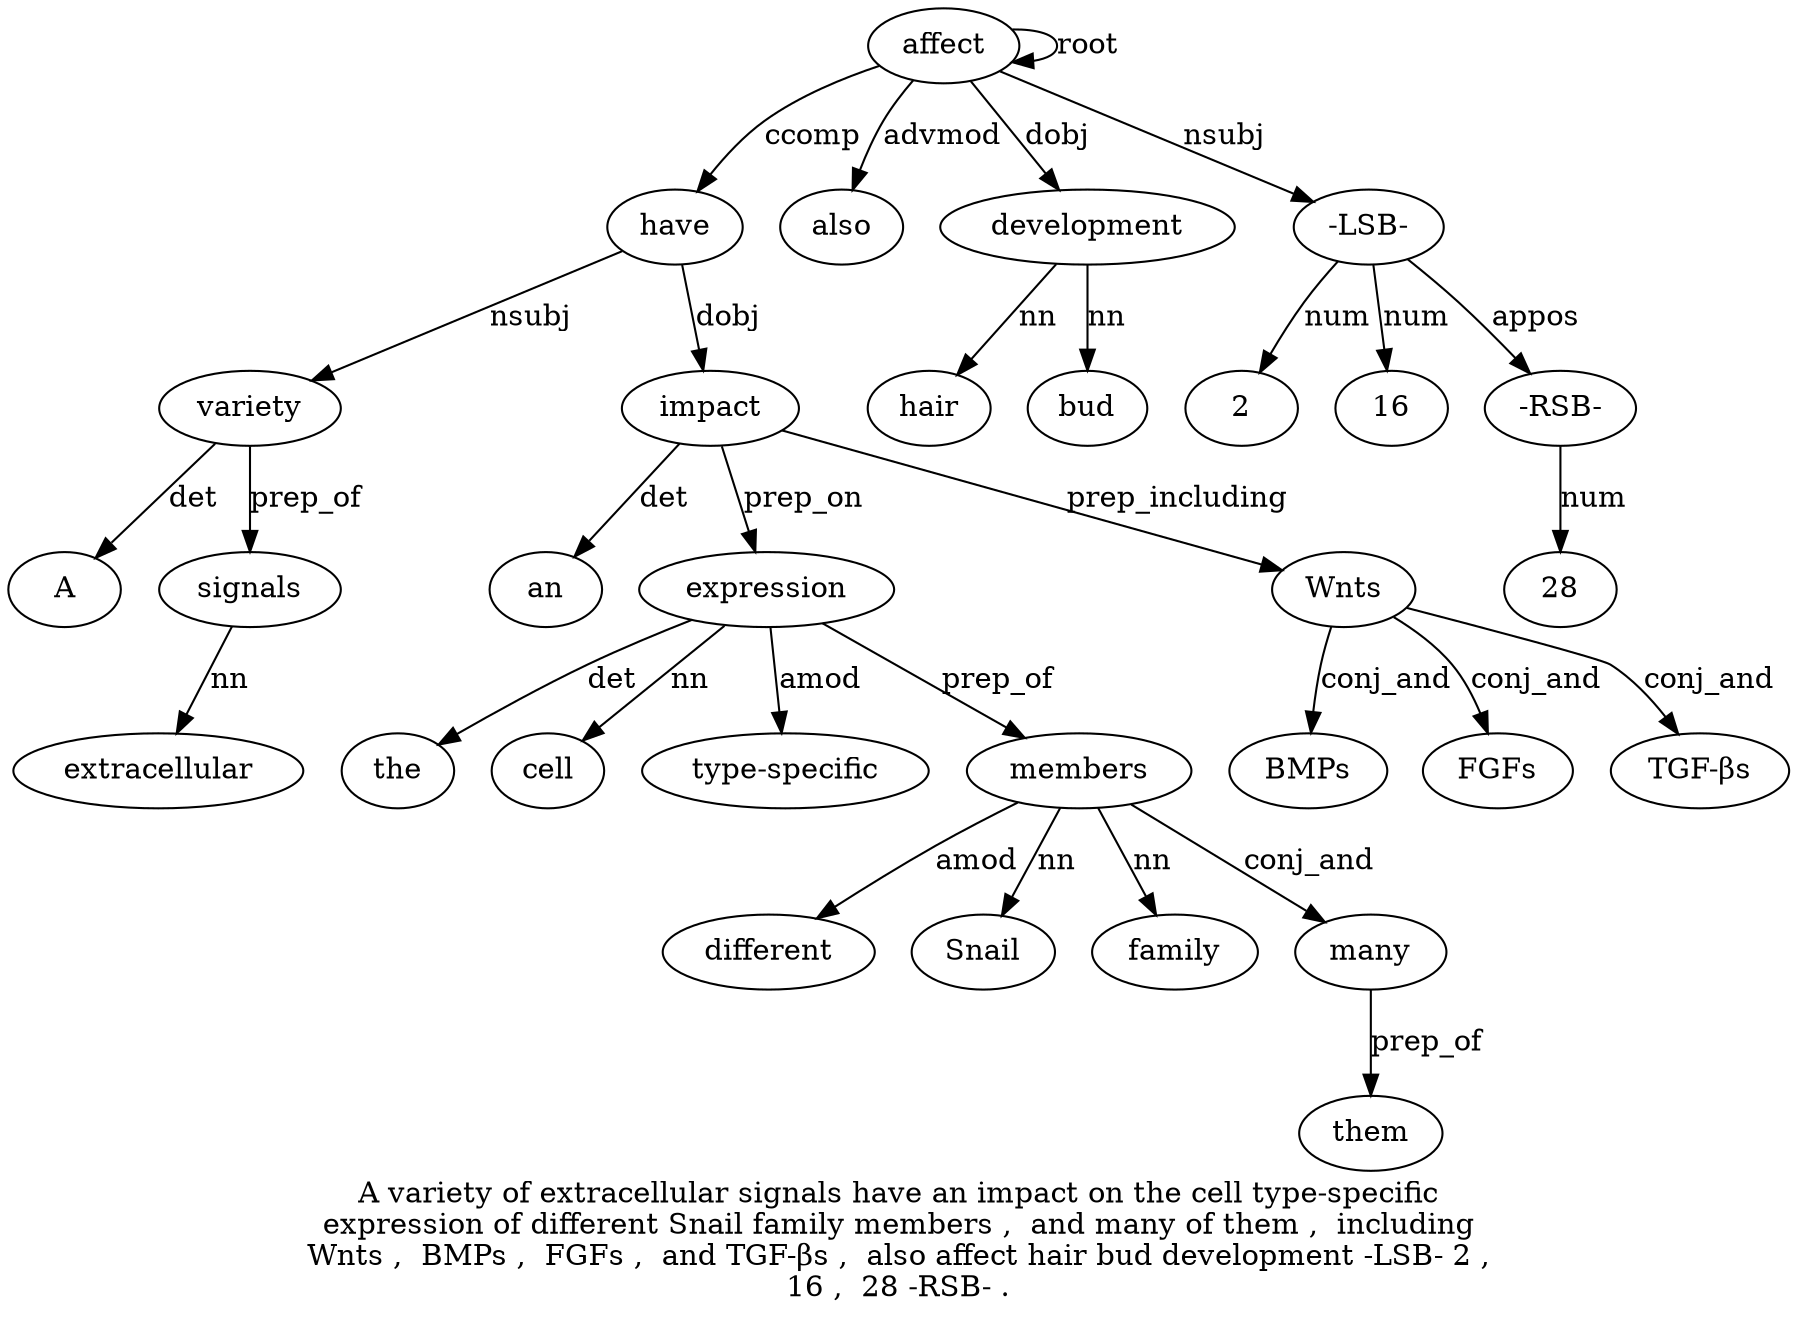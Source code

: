 digraph "A variety of extracellular signals have an impact on the cell type-specific expression of different Snail family members ,  and many of them ,  including Wnts ,  BMPs ,  FGFs ,  and TGF-βs ,  also affect hair bud development -LSB- 2 ,  16 ,  28 -RSB- ." {
label="A variety of extracellular signals have an impact on the cell type-specific
expression of different Snail family members ,  and many of them ,  including
Wnts ,  BMPs ,  FGFs ,  and TGF-βs ,  also affect hair bud development -LSB- 2 ,
16 ,  28 -RSB- .";
variety2 [style=filled, fillcolor=white, label=variety];
A1 [style=filled, fillcolor=white, label=A];
variety2 -> A1  [label=det];
have6 [style=filled, fillcolor=white, label=have];
have6 -> variety2  [label=nsubj];
signals5 [style=filled, fillcolor=white, label=signals];
extracellular4 [style=filled, fillcolor=white, label=extracellular];
signals5 -> extracellular4  [label=nn];
variety2 -> signals5  [label=prep_of];
affect36 [style=filled, fillcolor=white, label=affect];
affect36 -> have6  [label=ccomp];
impact8 [style=filled, fillcolor=white, label=impact];
an7 [style=filled, fillcolor=white, label=an];
impact8 -> an7  [label=det];
have6 -> impact8  [label=dobj];
expression13 [style=filled, fillcolor=white, label=expression];
the10 [style=filled, fillcolor=white, label=the];
expression13 -> the10  [label=det];
cell11 [style=filled, fillcolor=white, label=cell];
expression13 -> cell11  [label=nn];
"type-specific12" [style=filled, fillcolor=white, label="type-specific"];
expression13 -> "type-specific12"  [label=amod];
impact8 -> expression13  [label=prep_on];
members18 [style=filled, fillcolor=white, label=members];
different15 [style=filled, fillcolor=white, label=different];
members18 -> different15  [label=amod];
Snail16 [style=filled, fillcolor=white, label=Snail];
members18 -> Snail16  [label=nn];
family17 [style=filled, fillcolor=white, label=family];
members18 -> family17  [label=nn];
expression13 -> members18  [label=prep_of];
many21 [style=filled, fillcolor=white, label=many];
members18 -> many21  [label=conj_and];
them23 [style=filled, fillcolor=white, label=them];
many21 -> them23  [label=prep_of];
Wnts26 [style=filled, fillcolor=white, label=Wnts];
impact8 -> Wnts26  [label=prep_including];
BMPs28 [style=filled, fillcolor=white, label=BMPs];
Wnts26 -> BMPs28  [label=conj_and];
FGFs30 [style=filled, fillcolor=white, label=FGFs];
Wnts26 -> FGFs30  [label=conj_and];
"TGF-βs33" [style=filled, fillcolor=white, label="TGF-βs"];
Wnts26 -> "TGF-βs33"  [label=conj_and];
also35 [style=filled, fillcolor=white, label=also];
affect36 -> also35  [label=advmod];
affect36 -> affect36  [label=root];
development39 [style=filled, fillcolor=white, label=development];
hair37 [style=filled, fillcolor=white, label=hair];
development39 -> hair37  [label=nn];
bud38 [style=filled, fillcolor=white, label=bud];
development39 -> bud38  [label=nn];
affect36 -> development39  [label=dobj];
"-LSB-40" [style=filled, fillcolor=white, label="-LSB-"];
affect36 -> "-LSB-40"  [label=nsubj];
241 [style=filled, fillcolor=white, label=2];
"-LSB-40" -> 241  [label=num];
1643 [style=filled, fillcolor=white, label=16];
"-LSB-40" -> 1643  [label=num];
"-RSB-46" [style=filled, fillcolor=white, label="-RSB-"];
2845 [style=filled, fillcolor=white, label=28];
"-RSB-46" -> 2845  [label=num];
"-LSB-40" -> "-RSB-46"  [label=appos];
}
